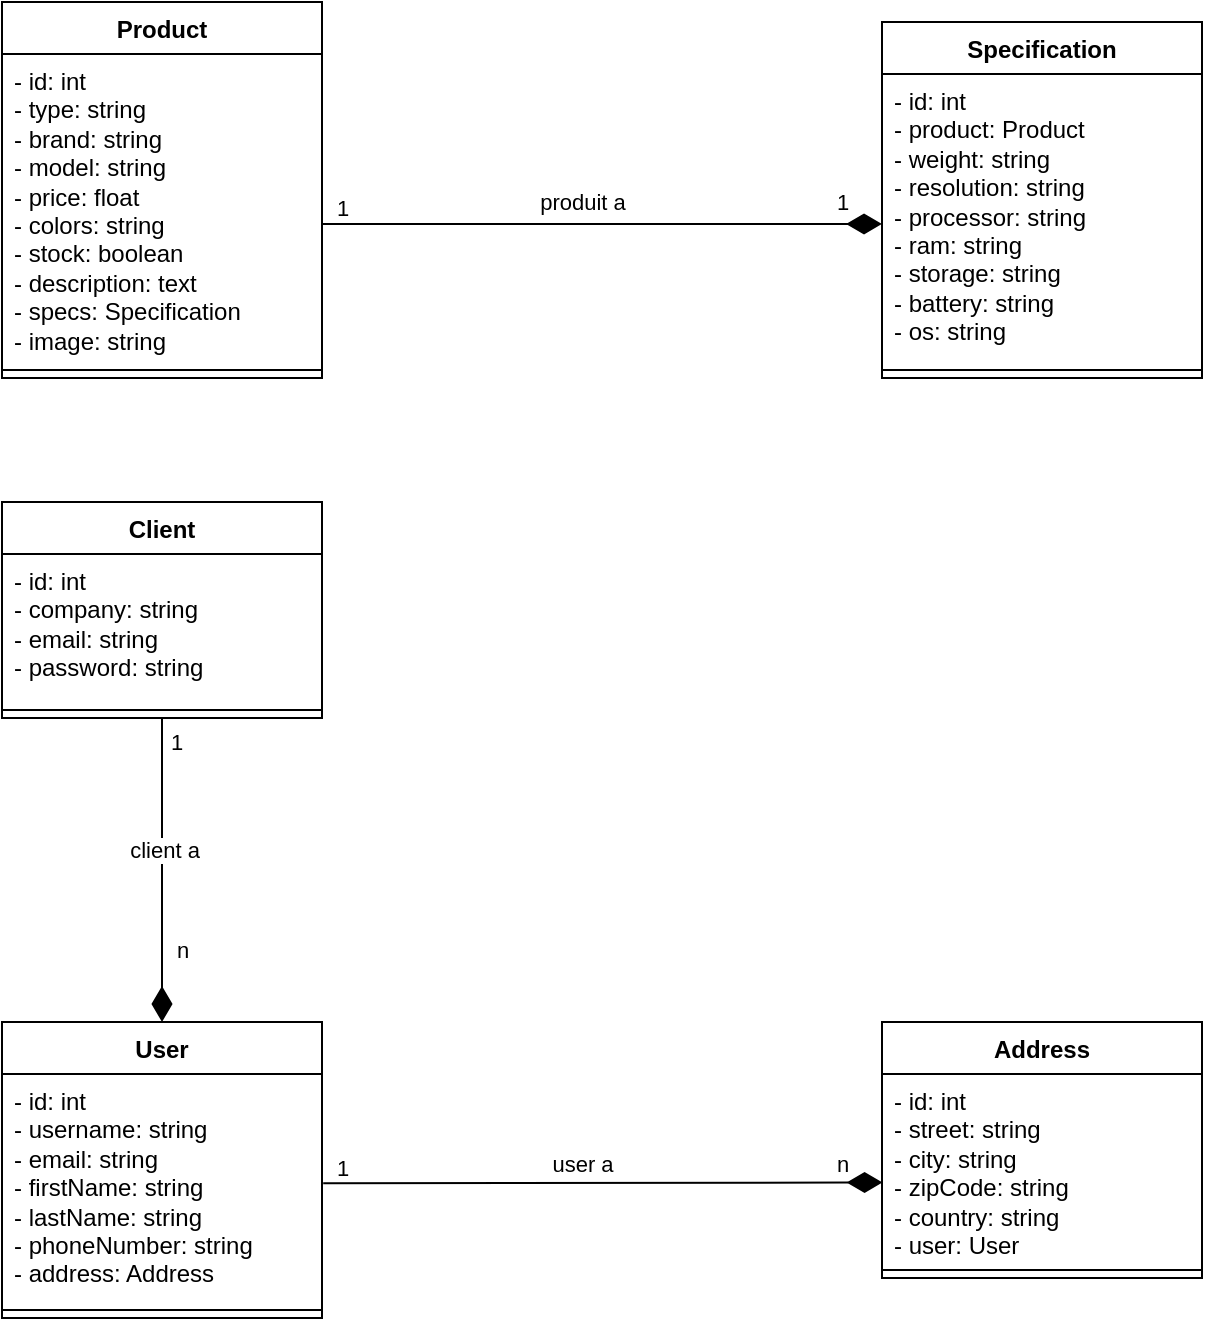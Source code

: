 <mxfile version="24.4.13" type="device">
  <diagram name="Page-1" id="hwvF6yEXu8Z3x3p2x7jb">
    <mxGraphModel dx="2074" dy="1098" grid="1" gridSize="10" guides="1" tooltips="1" connect="1" arrows="1" fold="1" page="1" pageScale="1" pageWidth="827" pageHeight="1169" math="0" shadow="0">
      <root>
        <mxCell id="0" />
        <mxCell id="1" parent="0" />
        <mxCell id="rd3lydd1F-GL1JaQLpA_-1" value="Product" style="swimlane;fontStyle=1;align=center;verticalAlign=top;childLayout=stackLayout;horizontal=1;startSize=26;horizontalStack=0;resizeParent=1;resizeParentMax=0;resizeLast=0;collapsible=1;marginBottom=0;whiteSpace=wrap;html=1;" parent="1" vertex="1">
          <mxGeometry x="80" y="170" width="160" height="188" as="geometry" />
        </mxCell>
        <mxCell id="rd3lydd1F-GL1JaQLpA_-2" value="&lt;div&gt;- id: int&lt;/div&gt;&lt;div&gt;&lt;span style=&quot;background-color: initial;&quot;&gt;- type: string&lt;/span&gt;&lt;/div&gt;&lt;div&gt;&lt;span style=&quot;background-color: initial;&quot;&gt;- brand: string&lt;/span&gt;&lt;/div&gt;&lt;div&gt;&lt;span style=&quot;background-color: initial;&quot;&gt;- model: string&lt;/span&gt;&lt;/div&gt;&lt;div&gt;&lt;span style=&quot;background-color: initial;&quot;&gt;- price: float&lt;/span&gt;&lt;/div&gt;&lt;div&gt;&lt;span style=&quot;background-color: initial;&quot;&gt;- colors: string&lt;/span&gt;&lt;/div&gt;&lt;div&gt;&lt;span style=&quot;background-color: initial;&quot;&gt;- stock: boolean&lt;/span&gt;&lt;/div&gt;&lt;div&gt;&lt;span style=&quot;background-color: initial;&quot;&gt;- description: text&lt;/span&gt;&lt;/div&gt;&lt;div&gt;&lt;span style=&quot;background-color: initial;&quot;&gt;- specs: Specification&lt;/span&gt;&lt;/div&gt;&lt;div&gt;&lt;span style=&quot;background-color: initial;&quot;&gt;- image: string&amp;nbsp;&amp;nbsp;&lt;/span&gt;&lt;/div&gt;" style="text;strokeColor=none;fillColor=none;align=left;verticalAlign=top;spacingLeft=4;spacingRight=4;overflow=hidden;rotatable=0;points=[[0,0.5],[1,0.5]];portConstraint=eastwest;whiteSpace=wrap;html=1;" parent="rd3lydd1F-GL1JaQLpA_-1" vertex="1">
          <mxGeometry y="26" width="160" height="154" as="geometry" />
        </mxCell>
        <mxCell id="rd3lydd1F-GL1JaQLpA_-3" value="" style="line;strokeWidth=1;fillColor=none;align=left;verticalAlign=middle;spacingTop=-1;spacingLeft=3;spacingRight=3;rotatable=0;labelPosition=right;points=[];portConstraint=eastwest;strokeColor=inherit;" parent="rd3lydd1F-GL1JaQLpA_-1" vertex="1">
          <mxGeometry y="180" width="160" height="8" as="geometry" />
        </mxCell>
        <mxCell id="rd3lydd1F-GL1JaQLpA_-19" style="rounded=0;orthogonalLoop=1;jettySize=auto;html=1;entryX=0.008;entryY=0.577;entryDx=0;entryDy=0;endArrow=diamondThin;endFill=1;exitX=1.01;exitY=0.479;exitDx=0;exitDy=0;exitPerimeter=0;entryPerimeter=0;startSize=6;endSize=15;" parent="1" edge="1">
          <mxGeometry relative="1" as="geometry">
            <mxPoint x="240.6" y="760.606" as="sourcePoint" />
            <mxPoint x="520.28" y="760.238" as="targetPoint" />
          </mxGeometry>
        </mxCell>
        <mxCell id="rd3lydd1F-GL1JaQLpA_-25" value="1" style="edgeLabel;html=1;align=center;verticalAlign=middle;resizable=0;points=[];" parent="rd3lydd1F-GL1JaQLpA_-19" vertex="1" connectable="0">
          <mxGeometry x="-0.917" relative="1" as="geometry">
            <mxPoint x="-2" y="-8" as="offset" />
          </mxGeometry>
        </mxCell>
        <mxCell id="rd3lydd1F-GL1JaQLpA_-26" value="n" style="edgeLabel;html=1;align=center;verticalAlign=middle;resizable=0;points=[];" parent="rd3lydd1F-GL1JaQLpA_-19" vertex="1" connectable="0">
          <mxGeometry x="0.77" y="-1" relative="1" as="geometry">
            <mxPoint x="12" y="-11" as="offset" />
          </mxGeometry>
        </mxCell>
        <mxCell id="rd3lydd1F-GL1JaQLpA_-27" value="user a" style="edgeLabel;html=1;align=center;verticalAlign=middle;resizable=0;points=[];" parent="rd3lydd1F-GL1JaQLpA_-19" vertex="1" connectable="0">
          <mxGeometry x="-0.145" y="1" relative="1" as="geometry">
            <mxPoint x="10" y="-9" as="offset" />
          </mxGeometry>
        </mxCell>
        <mxCell id="rd3lydd1F-GL1JaQLpA_-5" value="Specification" style="swimlane;fontStyle=1;align=center;verticalAlign=top;childLayout=stackLayout;horizontal=1;startSize=26;horizontalStack=0;resizeParent=1;resizeParentMax=0;resizeLast=0;collapsible=1;marginBottom=0;whiteSpace=wrap;html=1;" parent="1" vertex="1">
          <mxGeometry x="520" y="180" width="160" height="178" as="geometry" />
        </mxCell>
        <mxCell id="rd3lydd1F-GL1JaQLpA_-6" value="&lt;div&gt;- id: int&lt;/div&gt;&lt;div&gt;&lt;span style=&quot;background-color: initial;&quot;&gt;- product: Product&lt;/span&gt;&lt;/div&gt;&lt;div&gt;&lt;span style=&quot;background-color: initial;&quot;&gt;- weight: string&lt;/span&gt;&lt;/div&gt;&lt;div&gt;&lt;span style=&quot;background-color: initial;&quot;&gt;- resolution: string&lt;/span&gt;&lt;/div&gt;&lt;div&gt;&lt;span style=&quot;background-color: initial;&quot;&gt;- processor: string&lt;/span&gt;&lt;/div&gt;&lt;div&gt;&lt;span style=&quot;background-color: initial;&quot;&gt;- ram: string&lt;/span&gt;&lt;/div&gt;&lt;div&gt;&lt;span style=&quot;background-color: initial;&quot;&gt;- storage: string&lt;/span&gt;&lt;/div&gt;&lt;div&gt;&lt;span style=&quot;background-color: initial;&quot;&gt;- battery: string&lt;/span&gt;&lt;/div&gt;&lt;div&gt;&lt;span style=&quot;background-color: initial;&quot;&gt;- os: string&amp;nbsp; &amp;nbsp;&amp;nbsp;&lt;/span&gt;&lt;/div&gt;" style="text;strokeColor=none;fillColor=none;align=left;verticalAlign=top;spacingLeft=4;spacingRight=4;overflow=hidden;rotatable=0;points=[[0,0.5],[1,0.5]];portConstraint=eastwest;whiteSpace=wrap;html=1;" parent="rd3lydd1F-GL1JaQLpA_-5" vertex="1">
          <mxGeometry y="26" width="160" height="144" as="geometry" />
        </mxCell>
        <mxCell id="rd3lydd1F-GL1JaQLpA_-7" value="" style="line;strokeWidth=1;fillColor=none;align=left;verticalAlign=middle;spacingTop=-1;spacingLeft=3;spacingRight=3;rotatable=0;labelPosition=right;points=[];portConstraint=eastwest;strokeColor=inherit;" parent="rd3lydd1F-GL1JaQLpA_-5" vertex="1">
          <mxGeometry y="170" width="160" height="8" as="geometry" />
        </mxCell>
        <mxCell id="rd3lydd1F-GL1JaQLpA_-9" value="Address" style="swimlane;fontStyle=1;align=center;verticalAlign=top;childLayout=stackLayout;horizontal=1;startSize=26;horizontalStack=0;resizeParent=1;resizeParentMax=0;resizeLast=0;collapsible=1;marginBottom=0;whiteSpace=wrap;html=1;" parent="1" vertex="1">
          <mxGeometry x="520" y="680" width="160" height="128" as="geometry" />
        </mxCell>
        <mxCell id="rd3lydd1F-GL1JaQLpA_-10" value="&lt;div&gt;- id: int&lt;/div&gt;&lt;div&gt;&lt;span style=&quot;background-color: initial;&quot;&gt;- street: string&lt;/span&gt;&lt;/div&gt;&lt;div&gt;&lt;span style=&quot;background-color: initial;&quot;&gt;- city: string&lt;/span&gt;&lt;/div&gt;&lt;div&gt;&lt;span style=&quot;background-color: initial;&quot;&gt;- zipCode: string&lt;/span&gt;&lt;/div&gt;&lt;div&gt;&lt;span style=&quot;background-color: initial;&quot;&gt;- country: string&lt;/span&gt;&lt;/div&gt;&lt;div&gt;&lt;span style=&quot;background-color: initial;&quot;&gt;- user: User&amp;nbsp;&lt;/span&gt;&lt;/div&gt;" style="text;strokeColor=none;fillColor=none;align=left;verticalAlign=top;spacingLeft=4;spacingRight=4;overflow=hidden;rotatable=0;points=[[0,0.5],[1,0.5]];portConstraint=eastwest;whiteSpace=wrap;html=1;" parent="rd3lydd1F-GL1JaQLpA_-9" vertex="1">
          <mxGeometry y="26" width="160" height="94" as="geometry" />
        </mxCell>
        <mxCell id="rd3lydd1F-GL1JaQLpA_-11" value="" style="line;strokeWidth=1;fillColor=none;align=left;verticalAlign=middle;spacingTop=-1;spacingLeft=3;spacingRight=3;rotatable=0;labelPosition=right;points=[];portConstraint=eastwest;strokeColor=inherit;" parent="rd3lydd1F-GL1JaQLpA_-9" vertex="1">
          <mxGeometry y="120" width="160" height="8" as="geometry" />
        </mxCell>
        <mxCell id="rd3lydd1F-GL1JaQLpA_-13" value="User" style="swimlane;fontStyle=1;align=center;verticalAlign=top;childLayout=stackLayout;horizontal=1;startSize=26;horizontalStack=0;resizeParent=1;resizeParentMax=0;resizeLast=0;collapsible=1;marginBottom=0;whiteSpace=wrap;html=1;" parent="1" vertex="1">
          <mxGeometry x="80" y="680" width="160" height="148" as="geometry" />
        </mxCell>
        <mxCell id="rd3lydd1F-GL1JaQLpA_-14" value="&lt;div&gt;- id: int&amp;nbsp;&lt;/div&gt;&lt;div&gt;&lt;span style=&quot;background-color: initial;&quot;&gt;- username: string&lt;/span&gt;&lt;/div&gt;&lt;div&gt;&lt;span style=&quot;background-color: initial;&quot;&gt;- email: string&amp;nbsp;&lt;/span&gt;&lt;/div&gt;&lt;div&gt;&lt;span style=&quot;background-color: initial;&quot;&gt;- firstName: string&lt;/span&gt;&lt;/div&gt;&lt;div&gt;&lt;span style=&quot;background-color: initial;&quot;&gt;- lastName: string&lt;/span&gt;&lt;/div&gt;&lt;div&gt;&lt;span style=&quot;background-color: initial;&quot;&gt;- phoneNumber: string&amp;nbsp;&lt;/span&gt;&lt;/div&gt;&lt;div&gt;&lt;span style=&quot;background-color: initial;&quot;&gt;- address: Address&lt;/span&gt;&lt;/div&gt;" style="text;strokeColor=none;fillColor=none;align=left;verticalAlign=top;spacingLeft=4;spacingRight=4;overflow=hidden;rotatable=0;points=[[0,0.5],[1,0.5]];portConstraint=eastwest;whiteSpace=wrap;html=1;" parent="rd3lydd1F-GL1JaQLpA_-13" vertex="1">
          <mxGeometry y="26" width="160" height="114" as="geometry" />
        </mxCell>
        <mxCell id="rd3lydd1F-GL1JaQLpA_-15" value="" style="line;strokeWidth=1;fillColor=none;align=left;verticalAlign=middle;spacingTop=-1;spacingLeft=3;spacingRight=3;rotatable=0;labelPosition=right;points=[];portConstraint=eastwest;strokeColor=inherit;" parent="rd3lydd1F-GL1JaQLpA_-13" vertex="1">
          <mxGeometry y="140" width="160" height="8" as="geometry" />
        </mxCell>
        <mxCell id="rd3lydd1F-GL1JaQLpA_-18" style="rounded=0;orthogonalLoop=1;jettySize=auto;html=1;endArrow=diamondThin;endFill=1;exitX=0.998;exitY=0.552;exitDx=0;exitDy=0;exitPerimeter=0;startSize=6;endSize=15;" parent="1" source="rd3lydd1F-GL1JaQLpA_-2" edge="1">
          <mxGeometry relative="1" as="geometry">
            <mxPoint x="260" y="290" as="sourcePoint" />
            <mxPoint x="520" y="281" as="targetPoint" />
          </mxGeometry>
        </mxCell>
        <mxCell id="rd3lydd1F-GL1JaQLpA_-20" value="1" style="edgeLabel;html=1;align=center;verticalAlign=middle;resizable=0;points=[];" parent="rd3lydd1F-GL1JaQLpA_-18" vertex="1" connectable="0">
          <mxGeometry x="-0.927" relative="1" as="geometry">
            <mxPoint y="-8" as="offset" />
          </mxGeometry>
        </mxCell>
        <mxCell id="rd3lydd1F-GL1JaQLpA_-21" value="1" style="edgeLabel;html=1;align=center;verticalAlign=middle;resizable=0;points=[];" parent="rd3lydd1F-GL1JaQLpA_-18" vertex="1" connectable="0">
          <mxGeometry x="0.752" y="1" relative="1" as="geometry">
            <mxPoint x="15" y="-10" as="offset" />
          </mxGeometry>
        </mxCell>
        <mxCell id="rd3lydd1F-GL1JaQLpA_-22" value="produit a" style="edgeLabel;html=1;align=center;verticalAlign=middle;resizable=0;points=[];" parent="rd3lydd1F-GL1JaQLpA_-18" vertex="1" connectable="0">
          <mxGeometry x="-0.161" y="-1" relative="1" as="geometry">
            <mxPoint x="13" y="-12" as="offset" />
          </mxGeometry>
        </mxCell>
        <mxCell id="-fBpoT0MewvwyzxOCf9e-1" value="1" style="edgeLabel;html=1;align=center;verticalAlign=middle;resizable=0;points=[];" vertex="1" connectable="0" parent="1">
          <mxGeometry x="250.6" y="450.0" as="geometry">
            <mxPoint x="-84" y="90" as="offset" />
          </mxGeometry>
        </mxCell>
        <mxCell id="-fBpoT0MewvwyzxOCf9e-5" style="edgeStyle=orthogonalEdgeStyle;rounded=0;orthogonalLoop=1;jettySize=auto;html=1;exitX=0.5;exitY=1;exitDx=0;exitDy=0;entryX=0.5;entryY=0;entryDx=0;entryDy=0;endArrow=diamondThin;endFill=1;startSize=6;endSize=15;" edge="1" parent="1" source="-fBpoT0MewvwyzxOCf9e-2" target="rd3lydd1F-GL1JaQLpA_-13">
          <mxGeometry relative="1" as="geometry" />
        </mxCell>
        <mxCell id="-fBpoT0MewvwyzxOCf9e-6" value="n" style="edgeLabel;html=1;align=center;verticalAlign=middle;resizable=0;points=[];" vertex="1" connectable="0" parent="-fBpoT0MewvwyzxOCf9e-5">
          <mxGeometry x="0.522" y="2" relative="1" as="geometry">
            <mxPoint x="8" as="offset" />
          </mxGeometry>
        </mxCell>
        <mxCell id="-fBpoT0MewvwyzxOCf9e-7" value="client a" style="edgeLabel;html=1;align=center;verticalAlign=middle;resizable=0;points=[];" vertex="1" connectable="0" parent="-fBpoT0MewvwyzxOCf9e-5">
          <mxGeometry x="-0.13" y="1" relative="1" as="geometry">
            <mxPoint as="offset" />
          </mxGeometry>
        </mxCell>
        <mxCell id="-fBpoT0MewvwyzxOCf9e-2" value="Client" style="swimlane;fontStyle=1;align=center;verticalAlign=top;childLayout=stackLayout;horizontal=1;startSize=26;horizontalStack=0;resizeParent=1;resizeParentMax=0;resizeLast=0;collapsible=1;marginBottom=0;whiteSpace=wrap;html=1;" vertex="1" parent="1">
          <mxGeometry x="80" y="420" width="160" height="108" as="geometry" />
        </mxCell>
        <mxCell id="-fBpoT0MewvwyzxOCf9e-3" value="&lt;div&gt;- id: int&amp;nbsp;&lt;/div&gt;&lt;div&gt;&lt;span style=&quot;background-color: initial;&quot;&gt;- company: string&lt;/span&gt;&lt;/div&gt;&lt;div&gt;&lt;span style=&quot;background-color: initial;&quot;&gt;- email: string&amp;nbsp;&lt;/span&gt;&lt;span style=&quot;background-color: initial;&quot;&gt;&amp;nbsp;&lt;/span&gt;&lt;/div&gt;&lt;div&gt;&lt;span style=&quot;background-color: initial;&quot;&gt;- password: string&lt;/span&gt;&lt;/div&gt;" style="text;strokeColor=none;fillColor=none;align=left;verticalAlign=top;spacingLeft=4;spacingRight=4;overflow=hidden;rotatable=0;points=[[0,0.5],[1,0.5]];portConstraint=eastwest;whiteSpace=wrap;html=1;" vertex="1" parent="-fBpoT0MewvwyzxOCf9e-2">
          <mxGeometry y="26" width="160" height="74" as="geometry" />
        </mxCell>
        <mxCell id="-fBpoT0MewvwyzxOCf9e-4" value="" style="line;strokeWidth=1;fillColor=none;align=left;verticalAlign=middle;spacingTop=-1;spacingLeft=3;spacingRight=3;rotatable=0;labelPosition=right;points=[];portConstraint=eastwest;strokeColor=inherit;" vertex="1" parent="-fBpoT0MewvwyzxOCf9e-2">
          <mxGeometry y="100" width="160" height="8" as="geometry" />
        </mxCell>
      </root>
    </mxGraphModel>
  </diagram>
</mxfile>
